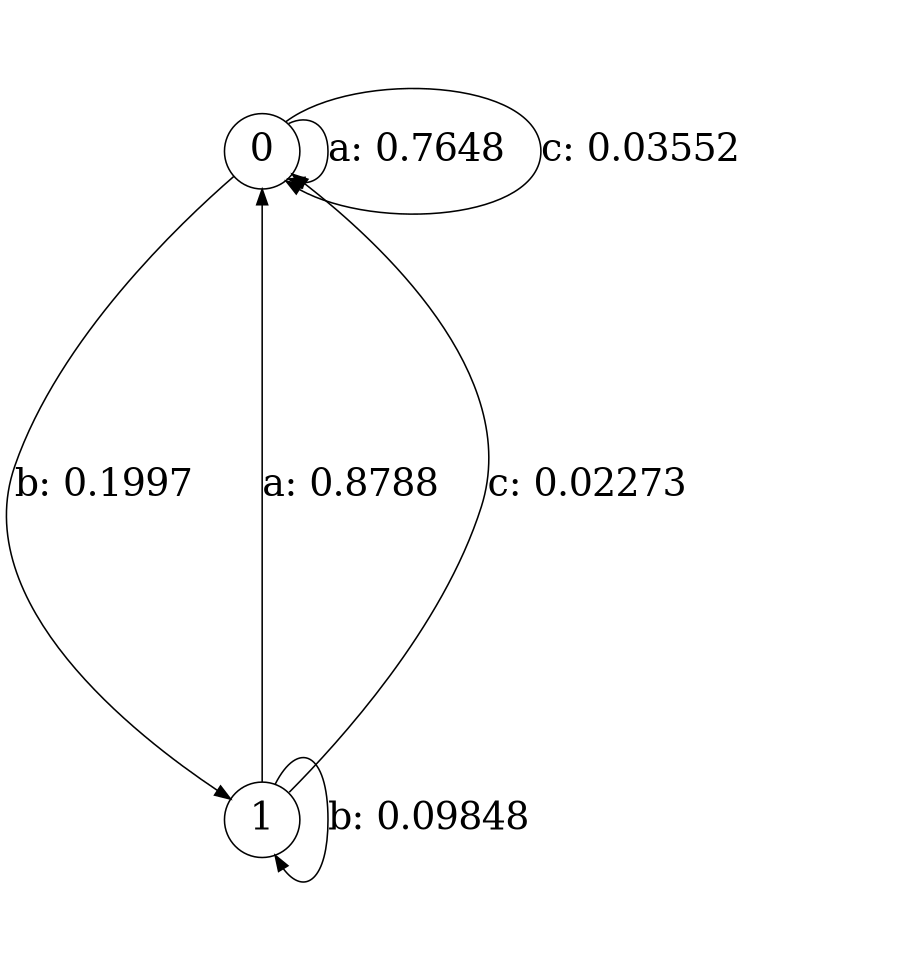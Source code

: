 digraph "d2-050nw-t0-cen-SML" {
size = "6,8.5";
ratio = "fill";
node [shape = circle];
node [fontsize = 24];
edge [fontsize = 24];
0 -> 0 [label = "a: 0.7648   "];
0 -> 1 [label = "b: 0.1997   "];
0 -> 0 [label = "c: 0.03552  "];
1 -> 0 [label = "a: 0.8788   "];
1 -> 1 [label = "b: 0.09848  "];
1 -> 0 [label = "c: 0.02273  "];
}